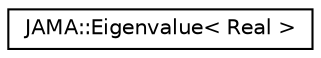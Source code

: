 digraph G
{
  edge [fontname="Helvetica",fontsize="10",labelfontname="Helvetica",labelfontsize="10"];
  node [fontname="Helvetica",fontsize="10",shape=record];
  rankdir="LR";
  Node1 [label="JAMA::Eigenvalue\< Real \>",height=0.2,width=0.4,color="black", fillcolor="white", style="filled",URL="$class_j_a_m_a_1_1_eigenvalue.html"];
}
